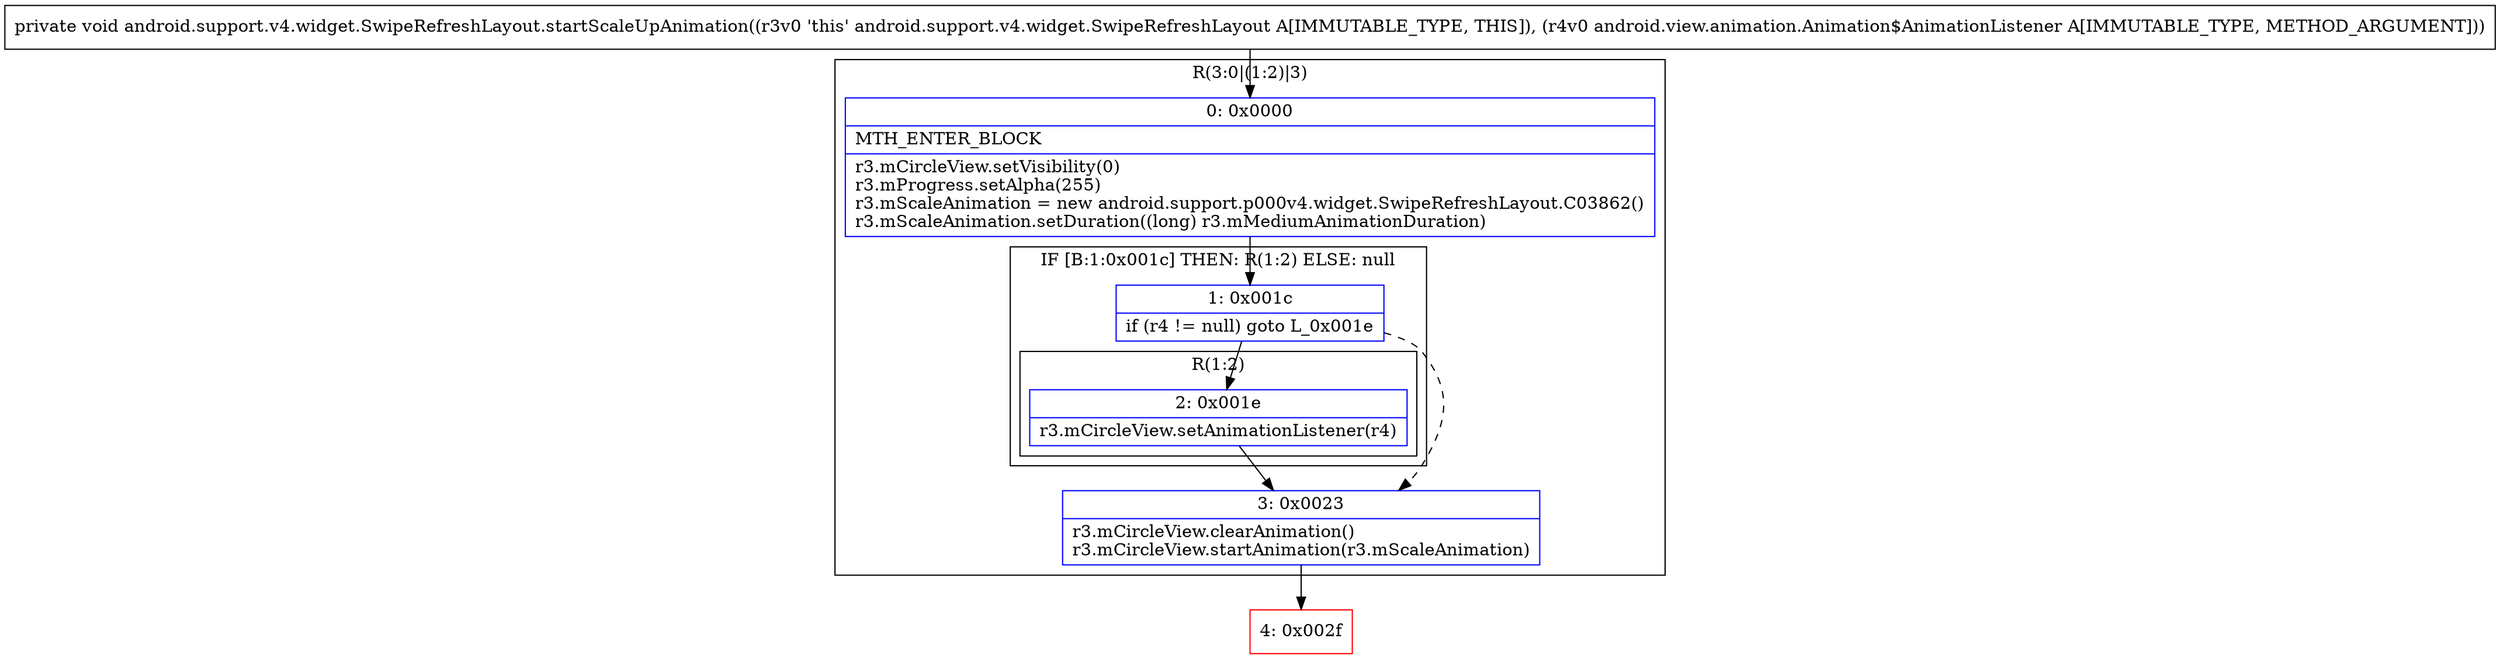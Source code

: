 digraph "CFG forandroid.support.v4.widget.SwipeRefreshLayout.startScaleUpAnimation(Landroid\/view\/animation\/Animation$AnimationListener;)V" {
subgraph cluster_Region_972403673 {
label = "R(3:0|(1:2)|3)";
node [shape=record,color=blue];
Node_0 [shape=record,label="{0\:\ 0x0000|MTH_ENTER_BLOCK\l|r3.mCircleView.setVisibility(0)\lr3.mProgress.setAlpha(255)\lr3.mScaleAnimation = new android.support.p000v4.widget.SwipeRefreshLayout.C03862()\lr3.mScaleAnimation.setDuration((long) r3.mMediumAnimationDuration)\l}"];
subgraph cluster_IfRegion_1064943596 {
label = "IF [B:1:0x001c] THEN: R(1:2) ELSE: null";
node [shape=record,color=blue];
Node_1 [shape=record,label="{1\:\ 0x001c|if (r4 != null) goto L_0x001e\l}"];
subgraph cluster_Region_2006735854 {
label = "R(1:2)";
node [shape=record,color=blue];
Node_2 [shape=record,label="{2\:\ 0x001e|r3.mCircleView.setAnimationListener(r4)\l}"];
}
}
Node_3 [shape=record,label="{3\:\ 0x0023|r3.mCircleView.clearAnimation()\lr3.mCircleView.startAnimation(r3.mScaleAnimation)\l}"];
}
Node_4 [shape=record,color=red,label="{4\:\ 0x002f}"];
MethodNode[shape=record,label="{private void android.support.v4.widget.SwipeRefreshLayout.startScaleUpAnimation((r3v0 'this' android.support.v4.widget.SwipeRefreshLayout A[IMMUTABLE_TYPE, THIS]), (r4v0 android.view.animation.Animation$AnimationListener A[IMMUTABLE_TYPE, METHOD_ARGUMENT])) }"];
MethodNode -> Node_0;
Node_0 -> Node_1;
Node_1 -> Node_2;
Node_1 -> Node_3[style=dashed];
Node_2 -> Node_3;
Node_3 -> Node_4;
}

